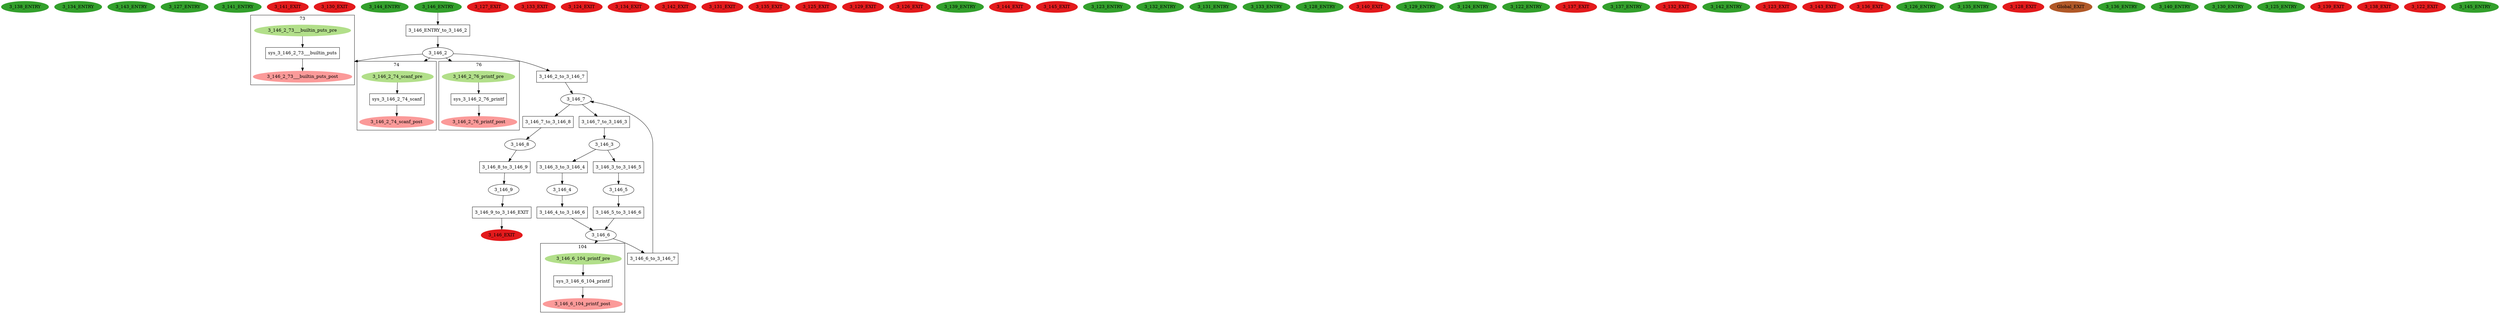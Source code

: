 digraph model { 
compound=true; 
node  [style="filled", colorscheme="paired12"];  "3_138_ENTRY" [shape=ellipse, color=4, style=filled];
  "3_134_ENTRY" [shape=ellipse, color=4, style=filled];
  "3_143_ENTRY" [shape=ellipse, color=4, style=filled];
  "3_127_ENTRY" [shape=ellipse, color=4, style=filled];
  "3_141_ENTRY" [shape=ellipse, color=4, style=filled];
  "3_141_EXIT" [shape=ellipse, color=6, style=filled];
  "3_130_EXIT" [shape=ellipse, color=6, style=filled];
  "3_144_ENTRY" [shape=ellipse, color=4, style=filled];
  "3_146_8" [shape=ellipse, style=""];
  "3_146_9" [shape=ellipse, style=""];
  "3_127_EXIT" [shape=ellipse, color=6, style=filled];
  "3_146_3" [shape=ellipse, style=""];
  "3_133_EXIT" [shape=ellipse, color=6, style=filled];
  "3_146_2" [shape=ellipse, style=""];
subgraph "cluster_3_146_2_73" { 
label="73"  "3_146_2_73___builtin_puts_post" [shape=ellipse, style=""];
  "3_146_2_73___builtin_puts_pre" [shape=ellipse, style=""];
  "sys_3_146_2_73___builtin_puts" [shape=box, style=""];
  "sys_3_146_2_73___builtin_puts" [label="sys_3_146_2_73___builtin_puts\n"];
  "sys_3_146_2_73___builtin_puts" -> "3_146_2_73___builtin_puts_post" [label="", arrowhead="normal"];
  "3_146_2_73___builtin_puts_pre" -> "sys_3_146_2_73___builtin_puts" [label="", arrowhead="normal"];
}
  "3_146_2" -> "3_146_2_73___builtin_puts_post" [lhead="cluster_3_146_2_73"];
  "3_146_2_73___builtin_puts_pre" [color=3, style=filled];
  "3_146_2_73___builtin_puts_post" [color=5, style=filled];
subgraph "cluster_3_146_2_74" { 
label="74"  "3_146_2_74_scanf_pre" [shape=ellipse, style=""];
  "3_146_2_74_scanf_post" [shape=ellipse, style=""];
  "sys_3_146_2_74_scanf" [shape=box, style=""];
  "sys_3_146_2_74_scanf" [label="sys_3_146_2_74_scanf\n"];
  "sys_3_146_2_74_scanf" -> "3_146_2_74_scanf_post" [label="", arrowhead="normal"];
  "3_146_2_74_scanf_pre" -> "sys_3_146_2_74_scanf" [label="", arrowhead="normal"];
}
  "3_146_2" -> "3_146_2_74_scanf_pre" [lhead="cluster_3_146_2_74"];
  "3_146_2_74_scanf_pre" [color=3, style=filled];
  "3_146_2_74_scanf_post" [color=5, style=filled];
subgraph "cluster_3_146_2_76" { 
label="76"  "3_146_2_76_printf_pre" [shape=ellipse, style=""];
  "3_146_2_76_printf_post" [shape=ellipse, style=""];
  "sys_3_146_2_76_printf" [shape=box, style=""];
  "sys_3_146_2_76_printf" [label="sys_3_146_2_76_printf\n"];
  "sys_3_146_2_76_printf" -> "3_146_2_76_printf_post" [label="", arrowhead="normal"];
  "3_146_2_76_printf_pre" -> "sys_3_146_2_76_printf" [label="", arrowhead="normal"];
}
  "3_146_2" -> "3_146_2_76_printf_pre" [lhead="cluster_3_146_2_76"];
  "3_146_2_76_printf_pre" [color=3, style=filled];
  "3_146_2_76_printf_post" [color=5, style=filled];
  "3_146_5" [shape=ellipse, style=""];
  "3_146_4" [shape=ellipse, style=""];
  "3_146_7" [shape=ellipse, style=""];
  "3_146_6" [shape=ellipse, style=""];
subgraph "cluster_3_146_6_104" { 
label="104"  "3_146_6_104_printf_pre" [shape=ellipse, style=""];
  "3_146_6_104_printf_post" [shape=ellipse, style=""];
  "sys_3_146_6_104_printf" [shape=box, style=""];
  "sys_3_146_6_104_printf" [label="sys_3_146_6_104_printf\n"];
  "3_146_6_104_printf_pre" -> "sys_3_146_6_104_printf" [label="", arrowhead="normal"];
  "sys_3_146_6_104_printf" -> "3_146_6_104_printf_post" [label="", arrowhead="normal"];
}
  "3_146_6" -> "3_146_6_104_printf_pre" [lhead="cluster_3_146_6_104"];
  "3_146_6_104_printf_pre" [color=3, style=filled];
  "3_146_6_104_printf_post" [color=5, style=filled];
  "3_124_EXIT" [shape=ellipse, color=6, style=filled];
  "3_134_EXIT" [shape=ellipse, color=6, style=filled];
  "3_142_EXIT" [shape=ellipse, color=6, style=filled];
  "3_131_EXIT" [shape=ellipse, color=6, style=filled];
  "3_135_EXIT" [shape=ellipse, color=6, style=filled];
  "3_125_EXIT" [shape=ellipse, color=6, style=filled];
  "3_129_EXIT" [shape=ellipse, color=6, style=filled];
  "3_126_EXIT" [shape=ellipse, color=6, style=filled];
  "3_139_ENTRY" [shape=ellipse, color=4, style=filled];
  "3_144_EXIT" [shape=ellipse, color=6, style=filled];
  "3_145_EXIT" [shape=ellipse, color=6, style=filled];
  "3_123_ENTRY" [shape=ellipse, color=4, style=filled];
  "3_146_ENTRY" [shape=ellipse, color=4, style=filled];
  "3_146_EXIT" [shape=ellipse, color=6, style=filled];
  "3_132_ENTRY" [shape=ellipse, color=4, style=filled];
  "3_131_ENTRY" [shape=ellipse, color=4, style=filled];
  "3_133_ENTRY" [shape=ellipse, color=4, style=filled];
  "3_128_ENTRY" [shape=ellipse, color=4, style=filled];
  "3_140_EXIT" [shape=ellipse, color=6, style=filled];
  "3_129_ENTRY" [shape=ellipse, color=4, style=filled];
  "3_124_ENTRY" [shape=ellipse, color=4, style=filled];
  "3_122_ENTRY" [shape=ellipse, color=4, style=filled];
  "3_137_EXIT" [shape=ellipse, color=6, style=filled];
  "3_137_ENTRY" [shape=ellipse, color=4, style=filled];
  "3_132_EXIT" [shape=ellipse, color=6, style=filled];
  "3_142_ENTRY" [shape=ellipse, color=4, style=filled];
  "3_123_EXIT" [shape=ellipse, color=6, style=filled];
  "3_143_EXIT" [shape=ellipse, color=6, style=filled];
  "3_136_EXIT" [shape=ellipse, color=6, style=filled];
  "3_126_ENTRY" [shape=ellipse, color=4, style=filled];
  "3_135_ENTRY" [shape=ellipse, color=4, style=filled];
  "3_128_EXIT" [shape=ellipse, color=6, style=filled];
  "Global_EXIT" [shape=ellipse, color=12, style=filled];
  "3_136_ENTRY" [shape=ellipse, color=4, style=filled];
  "3_140_ENTRY" [shape=ellipse, color=4, style=filled];
  "3_130_ENTRY" [shape=ellipse, color=4, style=filled];
  "3_125_ENTRY" [shape=ellipse, color=4, style=filled];
  "3_139_EXIT" [shape=ellipse, color=6, style=filled];
  "3_138_EXIT" [shape=ellipse, color=6, style=filled];
  "3_122_EXIT" [shape=ellipse, color=6, style=filled];
  "3_145_ENTRY" [shape=ellipse, color=4, style=filled];
  "3_146_4_to_3_146_6" [shape=box, style=""];
  "3_146_4_to_3_146_6" [label="3_146_4_to_3_146_6\n"];
  "3_146_5_to_3_146_6" [shape=box, style=""];
  "3_146_5_to_3_146_6" [label="3_146_5_to_3_146_6\n"];
  "3_146_7_to_3_146_8" [shape=box, style=""];
  "3_146_7_to_3_146_8" [label="3_146_7_to_3_146_8\n"];
  "3_146_ENTRY_to_3_146_2" [shape=box, style=""];
  "3_146_ENTRY_to_3_146_2" [label="3_146_ENTRY_to_3_146_2\n"];
  "3_146_3_to_3_146_4" [shape=box, style=""];
  "3_146_3_to_3_146_4" [label="3_146_3_to_3_146_4\n"];
  "3_146_3_to_3_146_5" [shape=box, style=""];
  "3_146_3_to_3_146_5" [label="3_146_3_to_3_146_5\n"];
  "3_146_2_to_3_146_7" [shape=box, style=""];
  "3_146_2_to_3_146_7" [label="3_146_2_to_3_146_7\n"];
  "3_146_9_to_3_146_EXIT" [shape=box, style=""];
  "3_146_9_to_3_146_EXIT" [label="3_146_9_to_3_146_EXIT\n"];
  "3_146_7_to_3_146_3" [shape=box, style=""];
  "3_146_7_to_3_146_3" [label="3_146_7_to_3_146_3\n"];
  "3_146_8_to_3_146_9" [shape=box, style=""];
  "3_146_8_to_3_146_9" [label="3_146_8_to_3_146_9\n"];
  "3_146_6_to_3_146_7" [shape=box, style=""];
  "3_146_6_to_3_146_7" [label="3_146_6_to_3_146_7\n"];
  "3_146_8_to_3_146_9" -> "3_146_9" [label="", arrowhead="normal"];
  "3_146_4" -> "3_146_4_to_3_146_6" [label="", arrowhead="normal"];
  "3_146_9_to_3_146_EXIT" -> "3_146_EXIT" [label="", arrowhead="normal"];
  "3_146_7" -> "3_146_7_to_3_146_3" [label="", arrowhead="normal"];
  "3_146_7_to_3_146_8" -> "3_146_8" [label="", arrowhead="normal"];
  "3_146_4_to_3_146_6" -> "3_146_6" [label="", arrowhead="normal"];
  "3_146_7_to_3_146_3" -> "3_146_3" [label="", arrowhead="normal"];
  "3_146_7" -> "3_146_7_to_3_146_8" [label="", arrowhead="normal"];
  "3_146_9" -> "3_146_9_to_3_146_EXIT" [label="", arrowhead="normal"];
  "3_146_5_to_3_146_6" -> "3_146_6" [label="", arrowhead="normal"];
  "3_146_ENTRY" -> "3_146_ENTRY_to_3_146_2" [label="", arrowhead="normal"];
  "3_146_6_to_3_146_7" -> "3_146_7" [label="", arrowhead="normal"];
  "3_146_2_to_3_146_7" -> "3_146_7" [label="", arrowhead="normal"];
  "3_146_2" -> "3_146_2_to_3_146_7" [label="", arrowhead="normal"];
  "3_146_ENTRY_to_3_146_2" -> "3_146_2" [label="", arrowhead="normal"];
  "3_146_6" -> "3_146_6_to_3_146_7" [label="", arrowhead="normal"];
  "3_146_8" -> "3_146_8_to_3_146_9" [label="", arrowhead="normal"];
  "3_146_5" -> "3_146_5_to_3_146_6" [label="", arrowhead="normal"];
  "3_146_3" -> "3_146_3_to_3_146_5" [label="", arrowhead="normal"];
  "3_146_3_to_3_146_4" -> "3_146_4" [label="", arrowhead="normal"];
  "3_146_3" -> "3_146_3_to_3_146_4" [label="", arrowhead="normal"];
  "3_146_3_to_3_146_5" -> "3_146_5" [label="", arrowhead="normal"];
}
